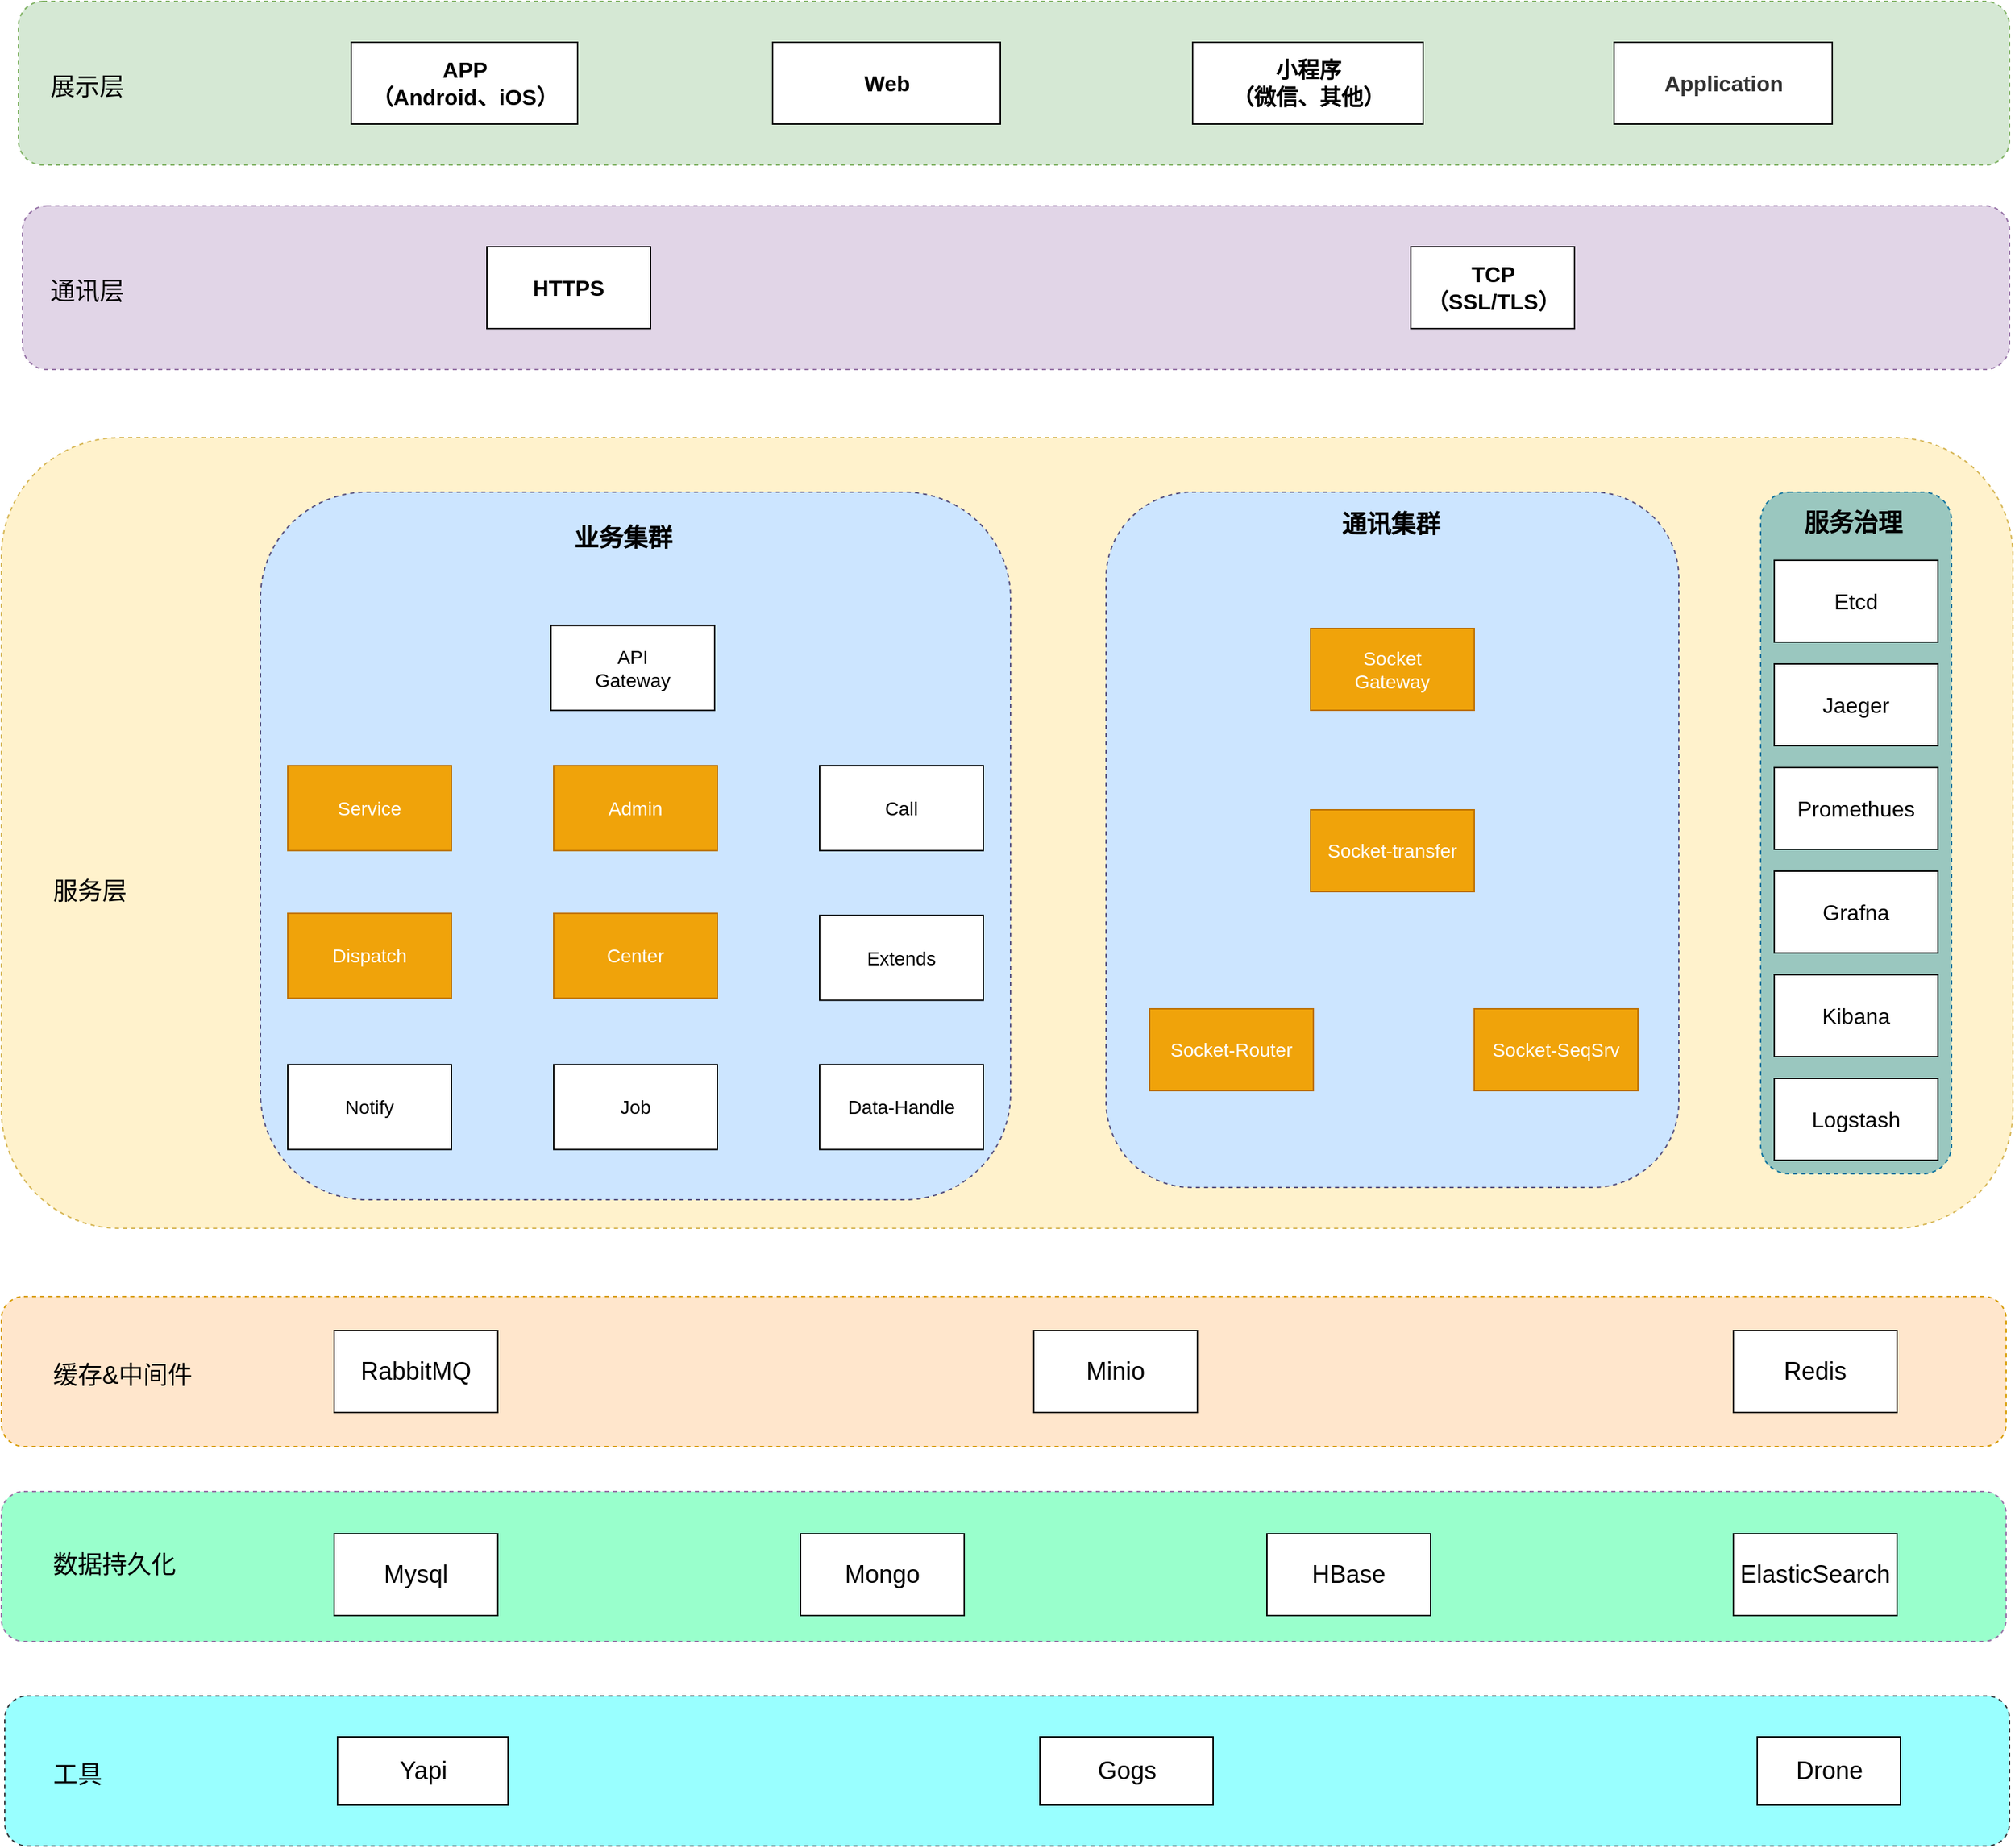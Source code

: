 <mxfile version="12.2.2" type="device" pages="1"><diagram id="FkE3ENfl1pdff5uY6-v9" name="第 1 页"><mxGraphModel dx="1864" dy="2037" grid="1" gridSize="10" guides="1" tooltips="1" connect="1" arrows="1" fold="1" page="1" pageScale="1" pageWidth="1169" pageHeight="827" background="none" math="0" shadow="0"><root><mxCell id="0"/><mxCell id="1" parent="0"/><mxCell id="j165w87RCWj_caxPEhcb-61" value="" style="rounded=1;whiteSpace=wrap;html=1;dashed=1;fontSize=18;fillColor=#fff2cc;strokeColor=#d6b656;" parent="1" vertex="1"><mxGeometry x="90" y="-350" width="1475" height="580" as="geometry"/></mxCell><mxCell id="j165w87RCWj_caxPEhcb-65" value="服务层" style="text;html=1;resizable=0;points=[];autosize=1;align=left;verticalAlign=top;spacingTop=-4;fontSize=18;" parent="1" vertex="1"><mxGeometry x="126" y="-30" width="70" height="20" as="geometry"/></mxCell><mxCell id="j165w87RCWj_caxPEhcb-56" value="" style="rounded=1;whiteSpace=wrap;html=1;dashed=1;fontSize=18;fillColor=#d5e8d4;strokeColor=#82b366;" parent="1" vertex="1"><mxGeometry x="102.5" y="-670" width="1460" height="120" as="geometry"/></mxCell><mxCell id="j165w87RCWj_caxPEhcb-3" value="APP&lt;br style=&quot;font-size: 16px;&quot;&gt;（Android、iOS）" style="rounded=0;whiteSpace=wrap;html=1;fontStyle=1;fontSize=16;" parent="1" vertex="1"><mxGeometry x="346.5" y="-640" width="166" height="60" as="geometry"/></mxCell><mxCell id="j165w87RCWj_caxPEhcb-15" value="Web" style="rounded=0;whiteSpace=wrap;html=1;fontStyle=1;fontSize=16;" parent="1" vertex="1"><mxGeometry x="655.5" y="-640" width="167" height="60" as="geometry"/></mxCell><mxCell id="j165w87RCWj_caxPEhcb-16" value="&lt;div style=&quot;text-align: left&quot;&gt;&lt;span style=&quot;color: rgb(49, 49, 49);&quot;&gt;Application&lt;/span&gt;&lt;br&gt;&lt;/div&gt;" style="rounded=0;whiteSpace=wrap;html=1;fontStyle=1;fontSize=16;fontFamily=Helvetica;" parent="1" vertex="1"><mxGeometry x="1272.5" y="-640" width="160" height="60" as="geometry"/></mxCell><mxCell id="j165w87RCWj_caxPEhcb-17" value="小程序&lt;br style=&quot;font-size: 16px;&quot;&gt;（微信、其他）" style="rounded=0;whiteSpace=wrap;html=1;fontStyle=1;fontSize=16;" parent="1" vertex="1"><mxGeometry x="963.5" y="-640" width="169" height="60" as="geometry"/></mxCell><mxCell id="j165w87RCWj_caxPEhcb-57" value="展示层" style="text;html=1;resizable=0;points=[];autosize=1;align=left;verticalAlign=top;spacingTop=-4;fontSize=18;" parent="1" vertex="1"><mxGeometry x="123.5" y="-620" width="70" height="20" as="geometry"/></mxCell><mxCell id="j165w87RCWj_caxPEhcb-58" value="" style="rounded=1;whiteSpace=wrap;html=1;dashed=1;fontSize=18;fillColor=#e1d5e7;strokeColor=#9673a6;" parent="1" vertex="1"><mxGeometry x="105.5" y="-520" width="1457" height="120" as="geometry"/></mxCell><mxCell id="j165w87RCWj_caxPEhcb-18" value="TCP&lt;br&gt;（SSL/TLS）" style="rounded=0;whiteSpace=wrap;html=1;fontSize=16;fontStyle=1" parent="1" vertex="1"><mxGeometry x="1123.5" y="-490" width="120" height="60" as="geometry"/></mxCell><mxCell id="j165w87RCWj_caxPEhcb-19" value="HTTPS" style="rounded=0;whiteSpace=wrap;html=1;fontSize=16;fontStyle=1" parent="1" vertex="1"><mxGeometry x="446" y="-490" width="120" height="60" as="geometry"/></mxCell><mxCell id="j165w87RCWj_caxPEhcb-59" value="通讯层" style="text;html=1;resizable=0;points=[];autosize=1;align=left;verticalAlign=top;spacingTop=-4;fontSize=18;" parent="1" vertex="1"><mxGeometry x="123.5" y="-470" width="70" height="20" as="geometry"/></mxCell><mxCell id="j165w87RCWj_caxPEhcb-43" value="" style="rounded=1;whiteSpace=wrap;html=1;fontSize=18;dashed=1;fillColor=#ffe6cc;strokeColor=#d79b00;" parent="1" vertex="1"><mxGeometry x="90" y="280" width="1470" height="110" as="geometry"/></mxCell><mxCell id="j165w87RCWj_caxPEhcb-35" value="RabbitMQ" style="rounded=0;whiteSpace=wrap;html=1;fontSize=18;" parent="1" vertex="1"><mxGeometry x="334" y="305" width="120" height="60" as="geometry"/></mxCell><mxCell id="j165w87RCWj_caxPEhcb-36" value="Minio" style="rounded=0;whiteSpace=wrap;html=1;fontSize=18;" parent="1" vertex="1"><mxGeometry x="847" y="305" width="120" height="60" as="geometry"/></mxCell><mxCell id="j165w87RCWj_caxPEhcb-37" value="Redis" style="rounded=0;whiteSpace=wrap;html=1;fontSize=18;" parent="1" vertex="1"><mxGeometry x="1360" y="305" width="120" height="60" as="geometry"/></mxCell><mxCell id="j165w87RCWj_caxPEhcb-44" value="缓存&amp;amp;中间件" style="text;html=1;resizable=0;points=[];autosize=1;align=left;verticalAlign=top;spacingTop=-4;fontSize=18;" parent="1" vertex="1"><mxGeometry x="126" y="325" width="120" height="20" as="geometry"/></mxCell><mxCell id="j165w87RCWj_caxPEhcb-45" value="" style="rounded=1;whiteSpace=wrap;html=1;fontSize=18;dashed=1;fillColor=#99FFCC;strokeColor=#9673a6;" parent="1" vertex="1"><mxGeometry x="90" y="423" width="1470" height="110" as="geometry"/></mxCell><mxCell id="j165w87RCWj_caxPEhcb-38" value="Mysql" style="rounded=0;whiteSpace=wrap;html=1;fontSize=18;" parent="1" vertex="1"><mxGeometry x="334" y="454" width="120" height="60" as="geometry"/></mxCell><mxCell id="j165w87RCWj_caxPEhcb-39" value="Mongo" style="rounded=0;whiteSpace=wrap;html=1;fontSize=18;" parent="1" vertex="1"><mxGeometry x="676" y="454" width="120" height="60" as="geometry"/></mxCell><mxCell id="j165w87RCWj_caxPEhcb-40" value="HBase" style="rounded=0;whiteSpace=wrap;html=1;fontSize=18;" parent="1" vertex="1"><mxGeometry x="1018" y="454" width="120" height="60" as="geometry"/></mxCell><mxCell id="j165w87RCWj_caxPEhcb-41" value="ElasticSearch" style="rounded=0;whiteSpace=wrap;html=1;fontSize=18;" parent="1" vertex="1"><mxGeometry x="1360" y="454" width="120" height="60" as="geometry"/></mxCell><mxCell id="j165w87RCWj_caxPEhcb-46" value="数据持久化" style="text;html=1;resizable=0;points=[];autosize=1;align=left;verticalAlign=top;spacingTop=-4;fontSize=18;" parent="1" vertex="1"><mxGeometry x="126" y="464" width="110" height="20" as="geometry"/></mxCell><mxCell id="j165w87RCWj_caxPEhcb-49" value="" style="rounded=1;whiteSpace=wrap;html=1;fontSize=18;dashed=1;fillColor=#99FFFF;strokeColor=#36393d;" parent="1" vertex="1"><mxGeometry x="92.5" y="573" width="1470" height="110" as="geometry"/></mxCell><mxCell id="j165w87RCWj_caxPEhcb-30" value="&lt;font style=&quot;font-size: 18px&quot;&gt;Gogs&lt;/font&gt;" style="rounded=0;whiteSpace=wrap;html=1;" parent="1" vertex="1"><mxGeometry x="851.5" y="603" width="127" height="50" as="geometry"/></mxCell><mxCell id="j165w87RCWj_caxPEhcb-31" value="&lt;font style=&quot;font-size: 18px&quot;&gt;Drone&lt;/font&gt;" style="rounded=0;whiteSpace=wrap;html=1;" parent="1" vertex="1"><mxGeometry x="1377.5" y="603" width="105" height="50" as="geometry"/></mxCell><mxCell id="j165w87RCWj_caxPEhcb-32" value="&lt;font style=&quot;font-size: 18px&quot;&gt;Yapi&lt;/font&gt;" style="rounded=0;whiteSpace=wrap;html=1;" parent="1" vertex="1"><mxGeometry x="336.5" y="603" width="125" height="50" as="geometry"/></mxCell><mxCell id="j165w87RCWj_caxPEhcb-50" value="工具" style="text;html=1;resizable=0;points=[];autosize=1;align=left;verticalAlign=top;spacingTop=-4;fontSize=18;" parent="1" vertex="1"><mxGeometry x="126" y="618" width="50" height="20" as="geometry"/></mxCell><mxCell id="j165w87RCWj_caxPEhcb-54" value="" style="rounded=1;whiteSpace=wrap;html=1;dashed=1;fontSize=18;fillColor=#CCE5FF;strokeColor=#56517e;" parent="1" vertex="1"><mxGeometry x="280" y="-310" width="550" height="519" as="geometry"/></mxCell><mxCell id="j165w87RCWj_caxPEhcb-1" value="API&lt;br style=&quot;font-size: 14px;&quot;&gt;Gateway" style="rounded=0;whiteSpace=wrap;html=1;fontSize=14;" parent="1" vertex="1"><mxGeometry x="493" y="-212.2" width="120" height="62.28" as="geometry"/></mxCell><mxCell id="j165w87RCWj_caxPEhcb-4" value="Dispatch" style="rounded=0;whiteSpace=wrap;html=1;fontSize=14;fillColor=#f0a30a;strokeColor=#BD7000;fontColor=#ffffff;" parent="1" vertex="1"><mxGeometry x="300" y="-1.098" width="120" height="62.28" as="geometry"/></mxCell><mxCell id="j165w87RCWj_caxPEhcb-5" value="Center" style="rounded=0;whiteSpace=wrap;html=1;fontSize=14;fillColor=#f0a30a;strokeColor=#BD7000;fontColor=#ffffff;" parent="1" vertex="1"><mxGeometry x="495" y="-1.098" width="120" height="62.28" as="geometry"/></mxCell><mxCell id="j165w87RCWj_caxPEhcb-10" value="Admin" style="rounded=0;whiteSpace=wrap;html=1;fontSize=14;fillColor=#f0a30a;strokeColor=#BD7000;fontColor=#ffffff;" parent="1" vertex="1"><mxGeometry x="495" y="-109.38" width="120" height="62.28" as="geometry"/></mxCell><mxCell id="j165w87RCWj_caxPEhcb-11" value="Call" style="rounded=0;whiteSpace=wrap;html=1;fontSize=14;" parent="1" vertex="1"><mxGeometry x="690" y="-109.38" width="120" height="62.28" as="geometry"/></mxCell><mxCell id="j165w87RCWj_caxPEhcb-12" value="Service" style="rounded=0;whiteSpace=wrap;html=1;fontSize=14;fillColor=#f0a30a;strokeColor=#BD7000;fontColor=#ffffff;" parent="1" vertex="1"><mxGeometry x="300" y="-109.38" width="120" height="62.28" as="geometry"/></mxCell><mxCell id="j165w87RCWj_caxPEhcb-55" value="业务集群" style="text;html=1;resizable=0;points=[];autosize=1;align=left;verticalAlign=top;spacingTop=-4;fontSize=18;fontStyle=1" parent="1" vertex="1"><mxGeometry x="508" y="-289.24" width="90" height="20" as="geometry"/></mxCell><mxCell id="j165w87RCWj_caxPEhcb-52" value="" style="rounded=1;whiteSpace=wrap;html=1;dashed=1;fontSize=18;fillColor=#CCE5FF;strokeColor=#56517e;" parent="1" vertex="1"><mxGeometry x="900" y="-310" width="420" height="510" as="geometry"/></mxCell><mxCell id="j165w87RCWj_caxPEhcb-2" value="Socket&lt;br style=&quot;font-size: 14px;&quot;&gt;Gateway" style="rounded=0;whiteSpace=wrap;html=1;fontSize=14;fillColor=#f0a30a;strokeColor=#BD7000;fontColor=#ffffff;" parent="1" vertex="1"><mxGeometry x="1050" y="-210" width="120" height="60" as="geometry"/></mxCell><mxCell id="j165w87RCWj_caxPEhcb-6" value="Socket-transfer" style="rounded=0;whiteSpace=wrap;html=1;fontSize=14;fillColor=#f0a30a;strokeColor=#BD7000;fontColor=#ffffff;" parent="1" vertex="1"><mxGeometry x="1050" y="-77" width="120" height="60" as="geometry"/></mxCell><mxCell id="j165w87RCWj_caxPEhcb-7" value="Socket-Router" style="rounded=0;whiteSpace=wrap;html=1;fontSize=14;fillColor=#f0a30a;strokeColor=#BD7000;fontColor=#ffffff;" parent="1" vertex="1"><mxGeometry x="932" y="69" width="120" height="60" as="geometry"/></mxCell><mxCell id="j165w87RCWj_caxPEhcb-8" value="Socket-SeqSrv" style="rounded=0;whiteSpace=wrap;html=1;fontSize=14;fillColor=#f0a30a;strokeColor=#BD7000;fontColor=#ffffff;" parent="1" vertex="1"><mxGeometry x="1170" y="69" width="120" height="60" as="geometry"/></mxCell><mxCell id="j165w87RCWj_caxPEhcb-53" value="通讯集群" style="text;html=1;resizable=0;points=[];autosize=1;align=left;verticalAlign=top;spacingTop=-4;fontSize=18;fontStyle=1" parent="1" vertex="1"><mxGeometry x="1071" y="-299" width="90" height="20" as="geometry"/></mxCell><mxCell id="j165w87RCWj_caxPEhcb-33" value="" style="rounded=1;whiteSpace=wrap;html=1;dashed=1;fillColor=#9AC7BF;strokeColor=#10739e;" parent="1" vertex="1"><mxGeometry x="1380" y="-310" width="140" height="500" as="geometry"/></mxCell><mxCell id="j165w87RCWj_caxPEhcb-20" value="Etcd" style="rounded=0;whiteSpace=wrap;html=1;fontSize=16;" parent="1" vertex="1"><mxGeometry x="1390" y="-260" width="120" height="60" as="geometry"/></mxCell><mxCell id="j165w87RCWj_caxPEhcb-21" value="Jaeger" style="rounded=0;whiteSpace=wrap;html=1;fontSize=16;" parent="1" vertex="1"><mxGeometry x="1390" y="-184" width="120" height="60" as="geometry"/></mxCell><mxCell id="j165w87RCWj_caxPEhcb-22" value="Promethues" style="rounded=0;whiteSpace=wrap;html=1;fontSize=16;" parent="1" vertex="1"><mxGeometry x="1390" y="-108" width="120" height="60" as="geometry"/></mxCell><mxCell id="j165w87RCWj_caxPEhcb-23" value="Grafna" style="rounded=0;whiteSpace=wrap;html=1;fontSize=16;" parent="1" vertex="1"><mxGeometry x="1390" y="-32" width="120" height="60" as="geometry"/></mxCell><mxCell id="j165w87RCWj_caxPEhcb-24" value="Kibana" style="rounded=0;whiteSpace=wrap;html=1;fontSize=16;" parent="1" vertex="1"><mxGeometry x="1390" y="44" width="120" height="60" as="geometry"/></mxCell><mxCell id="j165w87RCWj_caxPEhcb-34" value="服务治理" style="text;html=1;resizable=0;points=[];autosize=1;align=left;verticalAlign=top;spacingTop=-4;fontSize=18;fontStyle=1;" parent="1" vertex="1"><mxGeometry x="1410" y="-300" width="60" height="20" as="geometry"/></mxCell><mxCell id="OizbqhyBu0pyEL9M7EXR-1" value="Notify" style="rounded=0;whiteSpace=wrap;html=1;fontSize=14;" parent="1" vertex="1"><mxGeometry x="300" y="109.902" width="120" height="62.28" as="geometry"/></mxCell><mxCell id="OizbqhyBu0pyEL9M7EXR-2" value="Data-Handle" style="rounded=0;whiteSpace=wrap;html=1;fontSize=14;" parent="1" vertex="1"><mxGeometry x="690" y="109.902" width="120" height="62.28" as="geometry"/></mxCell><mxCell id="c8zeK65d7h7eTIl0LW0G-1" value="Job" style="rounded=0;whiteSpace=wrap;html=1;fontSize=14;" parent="1" vertex="1"><mxGeometry x="495" y="109.902" width="120" height="62.28" as="geometry"/></mxCell><mxCell id="c8zeK65d7h7eTIl0LW0G-2" value="Extends" style="rounded=0;whiteSpace=wrap;html=1;fontSize=14;" parent="1" vertex="1"><mxGeometry x="690" y="0.402" width="120" height="62.28" as="geometry"/></mxCell><mxCell id="mphp1TByxSiOdOcUlcgh-1" value="Logstash" style="rounded=0;whiteSpace=wrap;html=1;fontSize=16;" parent="1" vertex="1"><mxGeometry x="1390" y="120" width="120" height="60" as="geometry"/></mxCell></root></mxGraphModel></diagram></mxfile>
